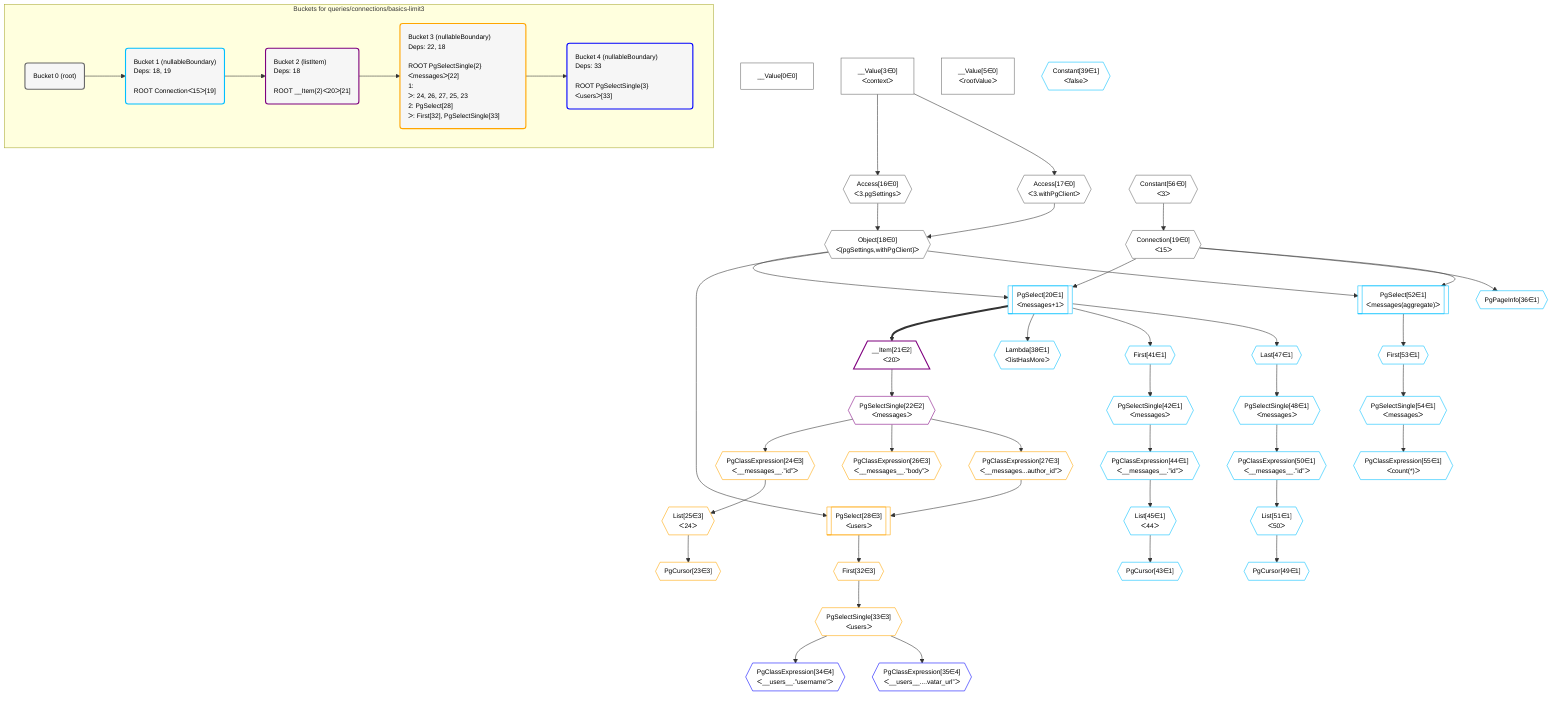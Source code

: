 %%{init: {'themeVariables': { 'fontSize': '12px'}}}%%
graph TD
    classDef path fill:#eee,stroke:#000,color:#000
    classDef plan fill:#fff,stroke-width:1px,color:#000
    classDef itemplan fill:#fff,stroke-width:2px,color:#000
    classDef unbatchedplan fill:#dff,stroke-width:1px,color:#000
    classDef sideeffectplan fill:#fcc,stroke-width:2px,color:#000
    classDef bucket fill:#f6f6f6,color:#000,stroke-width:2px,text-align:left


    %% define steps
    __Value0["__Value[0∈0]"]:::plan
    __Value3["__Value[3∈0]<br />ᐸcontextᐳ"]:::plan
    __Value5["__Value[5∈0]<br />ᐸrootValueᐳ"]:::plan
    Access16{{"Access[16∈0]<br />ᐸ3.pgSettingsᐳ"}}:::plan
    Access17{{"Access[17∈0]<br />ᐸ3.withPgClientᐳ"}}:::plan
    Object18{{"Object[18∈0]<br />ᐸ{pgSettings,withPgClient}ᐳ"}}:::plan
    Constant56{{"Constant[56∈0]<br />ᐸ3ᐳ"}}:::plan
    Connection19{{"Connection[19∈0]<br />ᐸ15ᐳ"}}:::plan
    PgSelect20[["PgSelect[20∈1]<br />ᐸmessages+1ᐳ"]]:::plan
    __Item21[/"__Item[21∈2]<br />ᐸ20ᐳ"\]:::itemplan
    PgSelectSingle22{{"PgSelectSingle[22∈2]<br />ᐸmessagesᐳ"}}:::plan
    PgClassExpression24{{"PgClassExpression[24∈3]<br />ᐸ__messages__.”id”ᐳ"}}:::plan
    List25{{"List[25∈3]<br />ᐸ24ᐳ"}}:::plan
    PgCursor23{{"PgCursor[23∈3]"}}:::plan
    PgClassExpression26{{"PgClassExpression[26∈3]<br />ᐸ__messages__.”body”ᐳ"}}:::plan
    PgClassExpression27{{"PgClassExpression[27∈3]<br />ᐸ__messages...author_id”ᐳ"}}:::plan
    PgSelect28[["PgSelect[28∈3]<br />ᐸusersᐳ"]]:::plan
    First32{{"First[32∈3]"}}:::plan
    PgSelectSingle33{{"PgSelectSingle[33∈3]<br />ᐸusersᐳ"}}:::plan
    PgClassExpression34{{"PgClassExpression[34∈4]<br />ᐸ__users__.”username”ᐳ"}}:::plan
    PgClassExpression35{{"PgClassExpression[35∈4]<br />ᐸ__users__....vatar_url”ᐳ"}}:::plan
    PgPageInfo36{{"PgPageInfo[36∈1]"}}:::plan
    Lambda38{{"Lambda[38∈1]<br />ᐸlistHasMoreᐳ"}}:::plan
    Constant39{{"Constant[39∈1]<br />ᐸfalseᐳ"}}:::plan
    First41{{"First[41∈1]"}}:::plan
    PgSelectSingle42{{"PgSelectSingle[42∈1]<br />ᐸmessagesᐳ"}}:::plan
    PgClassExpression44{{"PgClassExpression[44∈1]<br />ᐸ__messages__.”id”ᐳ"}}:::plan
    List45{{"List[45∈1]<br />ᐸ44ᐳ"}}:::plan
    PgCursor43{{"PgCursor[43∈1]"}}:::plan
    Last47{{"Last[47∈1]"}}:::plan
    PgSelectSingle48{{"PgSelectSingle[48∈1]<br />ᐸmessagesᐳ"}}:::plan
    PgClassExpression50{{"PgClassExpression[50∈1]<br />ᐸ__messages__.”id”ᐳ"}}:::plan
    List51{{"List[51∈1]<br />ᐸ50ᐳ"}}:::plan
    PgCursor49{{"PgCursor[49∈1]"}}:::plan
    PgSelect52[["PgSelect[52∈1]<br />ᐸmessages(aggregate)ᐳ"]]:::plan
    First53{{"First[53∈1]"}}:::plan
    PgSelectSingle54{{"PgSelectSingle[54∈1]<br />ᐸmessagesᐳ"}}:::plan
    PgClassExpression55{{"PgClassExpression[55∈1]<br />ᐸcount(*)ᐳ"}}:::plan

    %% plan dependencies
    __Value3 --> Access16
    __Value3 --> Access17
    Access16 & Access17 --> Object18
    Constant56 --> Connection19
    Object18 & Connection19 --> PgSelect20
    PgSelect20 ==> __Item21
    __Item21 --> PgSelectSingle22
    PgSelectSingle22 --> PgClassExpression24
    PgClassExpression24 --> List25
    List25 --> PgCursor23
    PgSelectSingle22 --> PgClassExpression26
    PgSelectSingle22 --> PgClassExpression27
    Object18 & PgClassExpression27 --> PgSelect28
    PgSelect28 --> First32
    First32 --> PgSelectSingle33
    PgSelectSingle33 --> PgClassExpression34
    PgSelectSingle33 --> PgClassExpression35
    Connection19 --> PgPageInfo36
    PgSelect20 --> Lambda38
    PgSelect20 --> First41
    First41 --> PgSelectSingle42
    PgSelectSingle42 --> PgClassExpression44
    PgClassExpression44 --> List45
    List45 --> PgCursor43
    PgSelect20 --> Last47
    Last47 --> PgSelectSingle48
    PgSelectSingle48 --> PgClassExpression50
    PgClassExpression50 --> List51
    List51 --> PgCursor49
    Object18 & Connection19 --> PgSelect52
    PgSelect52 --> First53
    First53 --> PgSelectSingle54
    PgSelectSingle54 --> PgClassExpression55

    subgraph "Buckets for queries/connections/basics-limit3"
    Bucket0("Bucket 0 (root)"):::bucket
    classDef bucket0 stroke:#696969
    class Bucket0,__Value0,__Value3,__Value5,Access16,Access17,Object18,Connection19,Constant56 bucket0
    Bucket1("Bucket 1 (nullableBoundary)<br />Deps: 18, 19<br /><br />ROOT Connectionᐸ15ᐳ[19]"):::bucket
    classDef bucket1 stroke:#00bfff
    class Bucket1,PgSelect20,PgPageInfo36,Lambda38,Constant39,First41,PgSelectSingle42,PgCursor43,PgClassExpression44,List45,Last47,PgSelectSingle48,PgCursor49,PgClassExpression50,List51,PgSelect52,First53,PgSelectSingle54,PgClassExpression55 bucket1
    Bucket2("Bucket 2 (listItem)<br />Deps: 18<br /><br />ROOT __Item{2}ᐸ20ᐳ[21]"):::bucket
    classDef bucket2 stroke:#7f007f
    class Bucket2,__Item21,PgSelectSingle22 bucket2
    Bucket3("Bucket 3 (nullableBoundary)<br />Deps: 22, 18<br /><br />ROOT PgSelectSingle{2}ᐸmessagesᐳ[22]<br />1: <br />ᐳ: 24, 26, 27, 25, 23<br />2: PgSelect[28]<br />ᐳ: First[32], PgSelectSingle[33]"):::bucket
    classDef bucket3 stroke:#ffa500
    class Bucket3,PgCursor23,PgClassExpression24,List25,PgClassExpression26,PgClassExpression27,PgSelect28,First32,PgSelectSingle33 bucket3
    Bucket4("Bucket 4 (nullableBoundary)<br />Deps: 33<br /><br />ROOT PgSelectSingle{3}ᐸusersᐳ[33]"):::bucket
    classDef bucket4 stroke:#0000ff
    class Bucket4,PgClassExpression34,PgClassExpression35 bucket4
    Bucket0 --> Bucket1
    Bucket1 --> Bucket2
    Bucket2 --> Bucket3
    Bucket3 --> Bucket4
    end